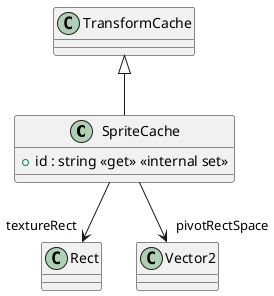 @startuml
class SpriteCache {
    + id : string <<get>> <<internal set>>
}
TransformCache <|-- SpriteCache
SpriteCache --> "textureRect" Rect
SpriteCache --> "pivotRectSpace" Vector2
@enduml
